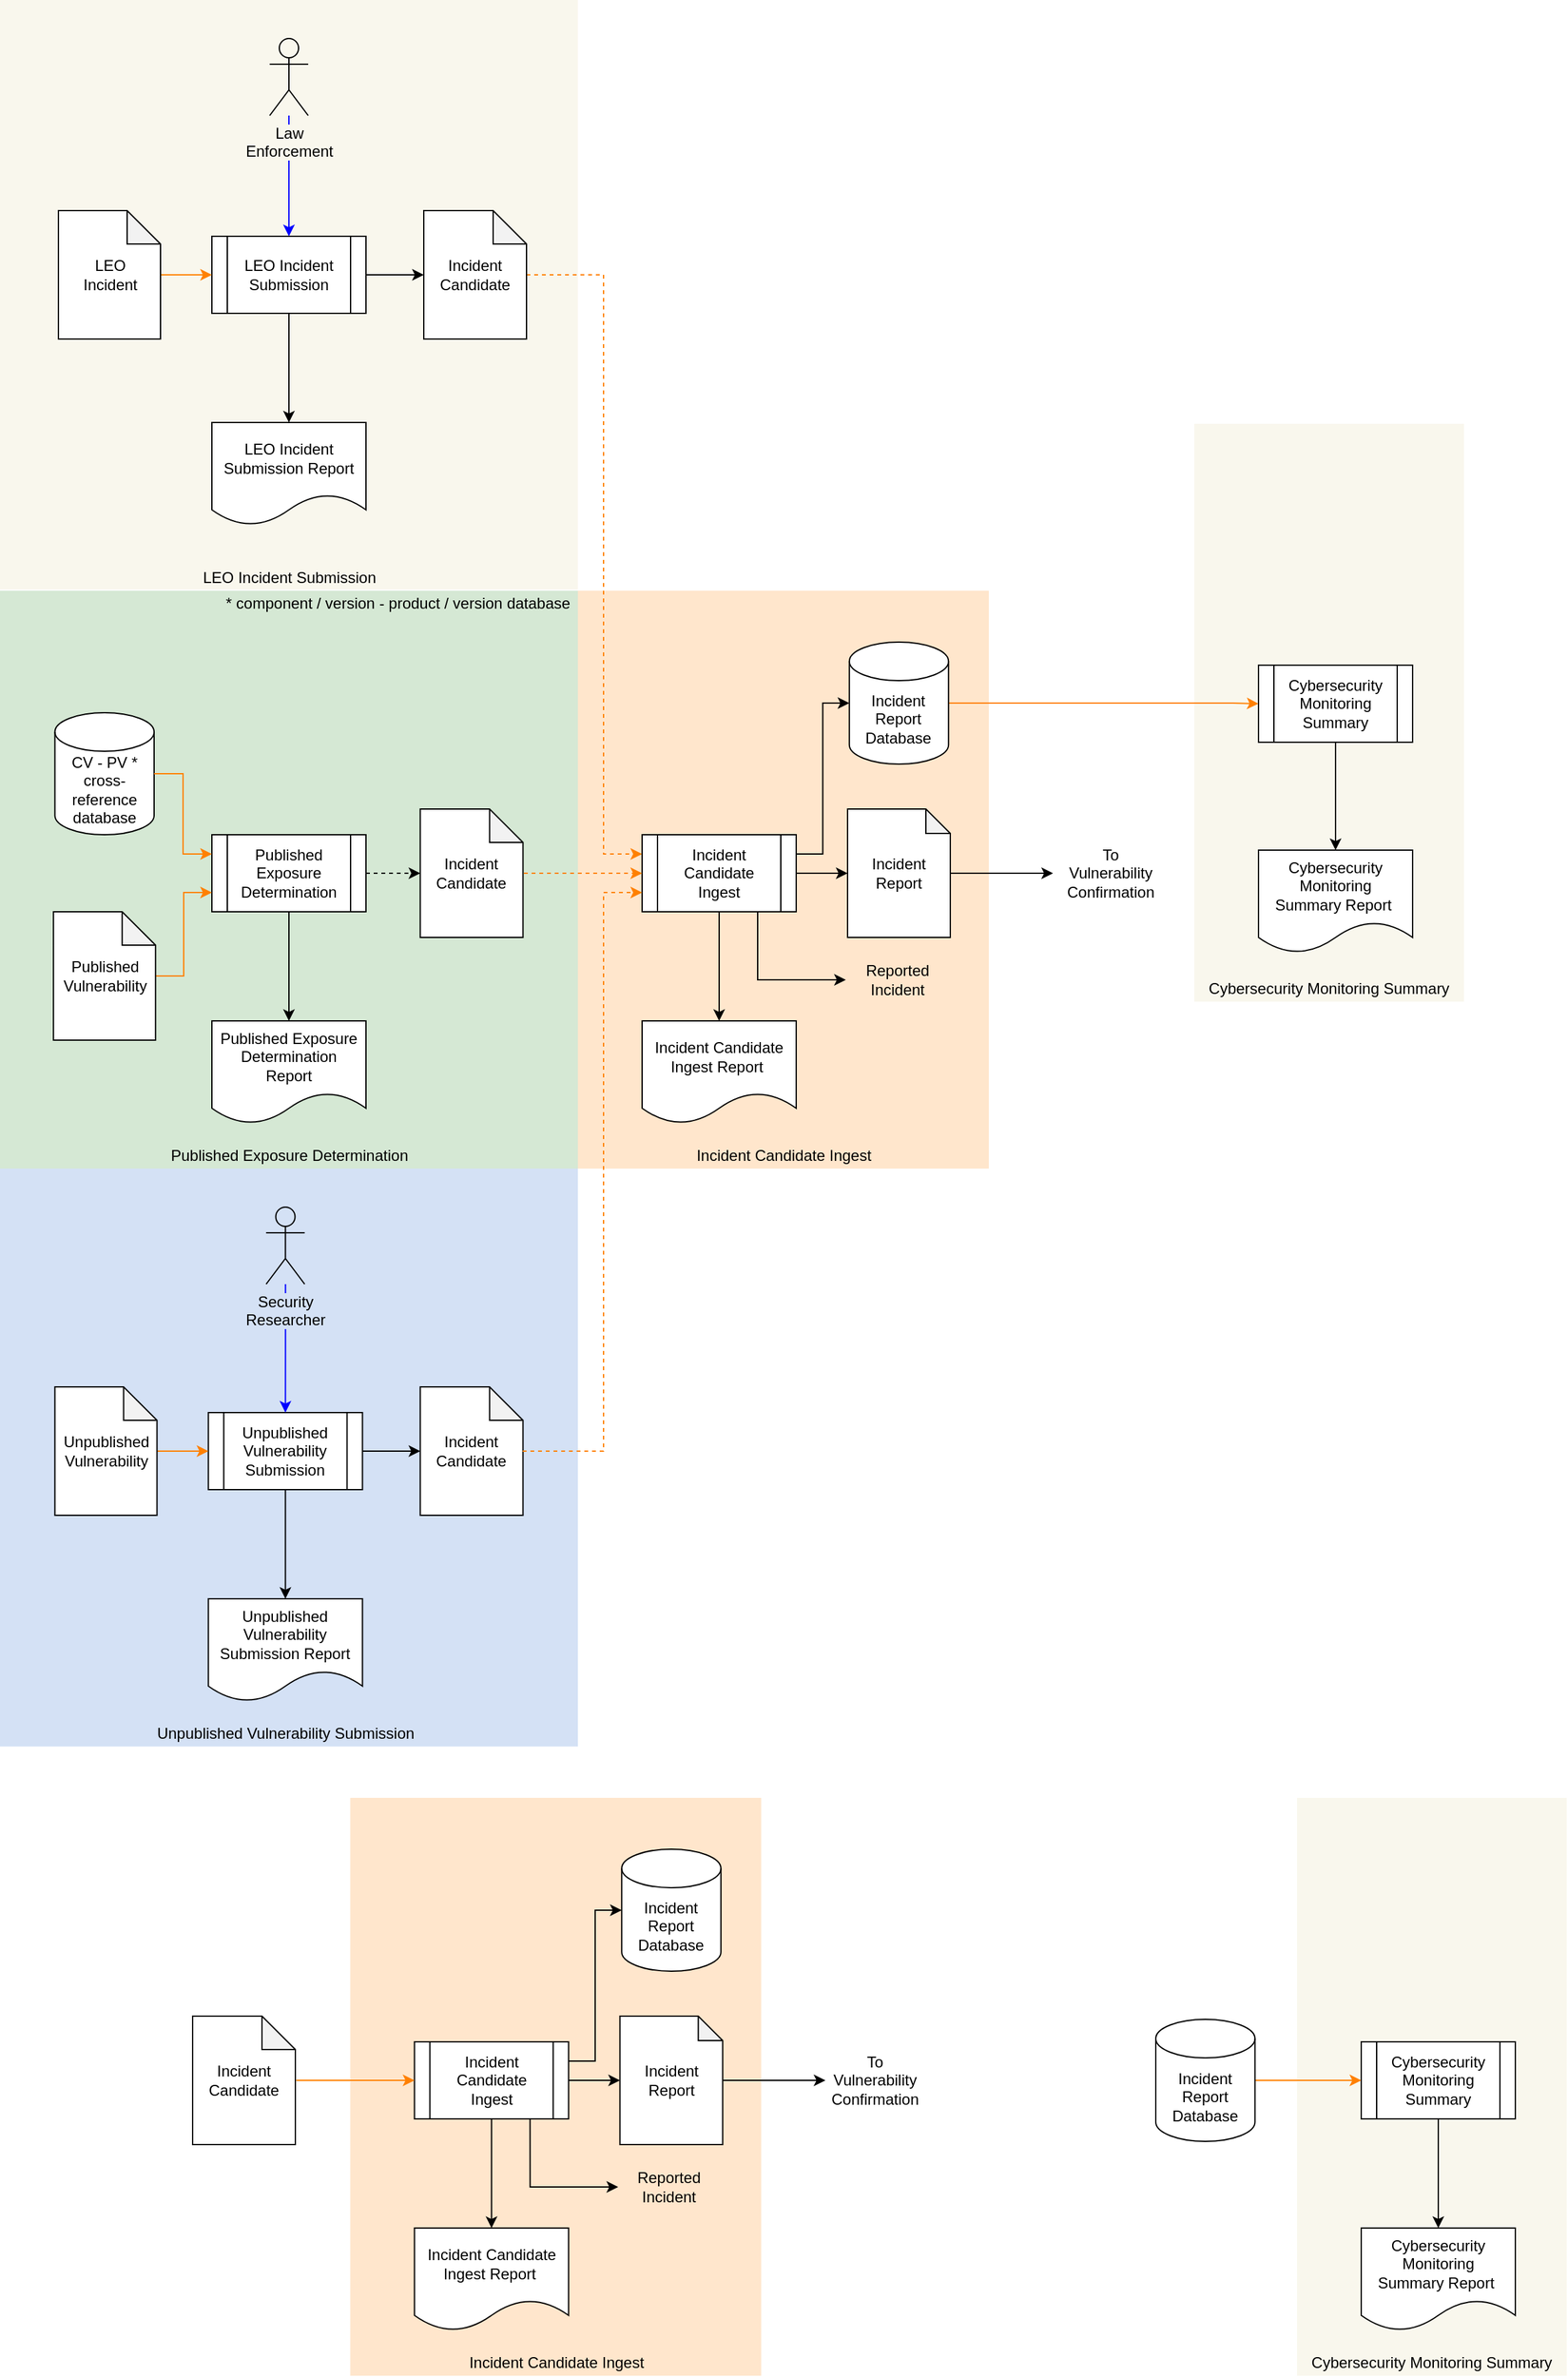 <mxfile version="16.5.1" type="device"><diagram id="C5RBs43oDa-KdzZeNtuy" name="Page-1"><mxGraphModel dx="2236" dy="1225" grid="1" gridSize="10" guides="1" tooltips="1" connect="1" arrows="1" fold="1" page="1" pageScale="1" pageWidth="827" pageHeight="1169" math="0" shadow="0"><root><mxCell id="WIyWlLk6GJQsqaUBKTNV-0"/><mxCell id="WIyWlLk6GJQsqaUBKTNV-1" parent="WIyWlLk6GJQsqaUBKTNV-0"/><mxCell id="wN83Spoh5uE3AaR1W7T5-43" value="" style="rounded=0;whiteSpace=wrap;html=1;strokeColor=none;fillColor=#FFE6CC;" parent="WIyWlLk6GJQsqaUBKTNV-1" vertex="1"><mxGeometry x="-280" y="550" width="320" height="450" as="geometry"/></mxCell><mxCell id="wN83Spoh5uE3AaR1W7T5-98" value="" style="rounded=0;whiteSpace=wrap;html=1;strokeColor=none;fillColor=#F9F7ED;" parent="WIyWlLk6GJQsqaUBKTNV-1" vertex="1"><mxGeometry x="-730" y="90" width="450" height="459" as="geometry"/></mxCell><mxCell id="wN83Spoh5uE3AaR1W7T5-67" value="" style="rounded=0;whiteSpace=wrap;html=1;strokeColor=none;fillColor=#D4E1F5;" parent="WIyWlLk6GJQsqaUBKTNV-1" vertex="1"><mxGeometry x="-730" y="1000" width="450" height="450" as="geometry"/></mxCell><mxCell id="wN83Spoh5uE3AaR1W7T5-24" value="" style="rounded=0;whiteSpace=wrap;html=1;strokeColor=none;fillColor=#F9F7ED;" parent="WIyWlLk6GJQsqaUBKTNV-1" vertex="1"><mxGeometry x="200" y="420" width="210" height="450" as="geometry"/></mxCell><mxCell id="wN83Spoh5uE3AaR1W7T5-15" value="" style="rounded=0;whiteSpace=wrap;html=1;fillColor=#D5E8D4;strokeColor=none;" parent="WIyWlLk6GJQsqaUBKTNV-1" vertex="1"><mxGeometry x="-730" y="550" width="450" height="450" as="geometry"/></mxCell><mxCell id="wN83Spoh5uE3AaR1W7T5-99" style="edgeStyle=orthogonalEdgeStyle;rounded=0;orthogonalLoop=1;jettySize=auto;html=1;entryX=0;entryY=0.25;entryDx=0;entryDy=0;strokeColor=#FF8000;dashed=1;" parent="WIyWlLk6GJQsqaUBKTNV-1" source="pf2Wbkb6V3aEikhFOSJb-10" target="6Zm5IRveUOEQ-voSjNhq-3" edge="1"><mxGeometry relative="1" as="geometry"><Array as="points"><mxPoint x="-260" y="304"/><mxPoint x="-260" y="755"/></Array></mxGeometry></mxCell><mxCell id="wN83Spoh5uE3AaR1W7T5-16" style="edgeStyle=orthogonalEdgeStyle;rounded=0;orthogonalLoop=1;jettySize=auto;html=1;exitX=1;exitY=0.5;exitDx=0;exitDy=0;entryX=0;entryY=0.5;entryDx=0;entryDy=0;entryPerimeter=0;" parent="WIyWlLk6GJQsqaUBKTNV-1" source="6Zm5IRveUOEQ-voSjNhq-3" target="wN83Spoh5uE3AaR1W7T5-14" edge="1"><mxGeometry relative="1" as="geometry"/></mxCell><mxCell id="wN83Spoh5uE3AaR1W7T5-23" style="edgeStyle=orthogonalEdgeStyle;rounded=0;orthogonalLoop=1;jettySize=auto;html=1;exitX=0.5;exitY=1;exitDx=0;exitDy=0;" parent="WIyWlLk6GJQsqaUBKTNV-1" source="6Zm5IRveUOEQ-voSjNhq-3" target="wN83Spoh5uE3AaR1W7T5-22" edge="1"><mxGeometry relative="1" as="geometry"/></mxCell><mxCell id="Hxy1QwuODyIl4K82jNZ6-29" style="edgeStyle=orthogonalEdgeStyle;rounded=0;orthogonalLoop=1;jettySize=auto;html=1;entryX=0;entryY=0.5;entryDx=0;entryDy=0;entryPerimeter=0;exitX=1;exitY=0.25;exitDx=0;exitDy=0;" parent="WIyWlLk6GJQsqaUBKTNV-1" source="6Zm5IRveUOEQ-voSjNhq-3" target="Hxy1QwuODyIl4K82jNZ6-28" edge="1"><mxGeometry relative="1" as="geometry"/></mxCell><mxCell id="Hxy1QwuODyIl4K82jNZ6-30" style="edgeStyle=orthogonalEdgeStyle;rounded=0;orthogonalLoop=1;jettySize=auto;html=1;exitX=0.75;exitY=1;exitDx=0;exitDy=0;entryX=0;entryY=0.5;entryDx=0;entryDy=0;" parent="WIyWlLk6GJQsqaUBKTNV-1" source="6Zm5IRveUOEQ-voSjNhq-3" target="AXCP_vRWOkf5SYs7HRFB-5" edge="1"><mxGeometry relative="1" as="geometry"/></mxCell><mxCell id="6Zm5IRveUOEQ-voSjNhq-3" value="Incident Candidate&lt;br&gt;Ingest" style="shape=process;whiteSpace=wrap;html=1;backgroundOutline=1;" parent="WIyWlLk6GJQsqaUBKTNV-1" vertex="1"><mxGeometry x="-230" y="740" width="120" height="60" as="geometry"/></mxCell><mxCell id="6Zm5IRveUOEQ-voSjNhq-8" value="Cybersecurity Monitoring Summary" style="text;html=1;strokeColor=none;fillColor=none;align=center;verticalAlign=middle;whiteSpace=wrap;rounded=0;" parent="WIyWlLk6GJQsqaUBKTNV-1" vertex="1"><mxGeometry x="200" y="850" width="210" height="20" as="geometry"/></mxCell><mxCell id="AFasW3N3rb-dnXRpqXTf-4" value="Published Exposure Determination" style="text;html=1;align=center;verticalAlign=middle;resizable=0;points=[];autosize=1;" parent="WIyWlLk6GJQsqaUBKTNV-1" vertex="1"><mxGeometry x="-605" y="980" width="200" height="20" as="geometry"/></mxCell><mxCell id="AFasW3N3rb-dnXRpqXTf-5" value="Unpublished Vulnerability Submission" style="text;html=1;align=center;verticalAlign=middle;resizable=0;points=[];autosize=1;" parent="WIyWlLk6GJQsqaUBKTNV-1" vertex="1"><mxGeometry x="-617.75" y="1430" width="220" height="20" as="geometry"/></mxCell><mxCell id="wN83Spoh5uE3AaR1W7T5-33" style="edgeStyle=orthogonalEdgeStyle;rounded=0;orthogonalLoop=1;jettySize=auto;html=1;" parent="WIyWlLk6GJQsqaUBKTNV-1" source="AFasW3N3rb-dnXRpqXTf-13" target="wN83Spoh5uE3AaR1W7T5-32" edge="1"><mxGeometry relative="1" as="geometry"/></mxCell><mxCell id="AFasW3N3rb-dnXRpqXTf-13" value="Cybersecurity Monitoring Summary" style="shape=process;whiteSpace=wrap;html=1;backgroundOutline=1;" parent="WIyWlLk6GJQsqaUBKTNV-1" vertex="1"><mxGeometry x="250" y="608" width="120" height="60" as="geometry"/></mxCell><mxCell id="fDY6oTUVb4eKqqhAtH-P-1" style="edgeStyle=orthogonalEdgeStyle;rounded=0;orthogonalLoop=1;jettySize=auto;html=1;entryX=0;entryY=0.5;entryDx=0;entryDy=0;strokeColor=#FF8000;exitX=1;exitY=0.5;exitDx=0;exitDy=0;exitPerimeter=0;" parent="WIyWlLk6GJQsqaUBKTNV-1" source="Hxy1QwuODyIl4K82jNZ6-28" target="AFasW3N3rb-dnXRpqXTf-13" edge="1"><mxGeometry relative="1" as="geometry"><Array as="points"><mxPoint x="230" y="638"/><mxPoint x="250" y="638"/></Array><mxPoint x="260" y="549" as="sourcePoint"/></mxGeometry></mxCell><mxCell id="Hxy1QwuODyIl4K82jNZ6-32" style="edgeStyle=orthogonalEdgeStyle;rounded=0;orthogonalLoop=1;jettySize=auto;html=1;entryX=0;entryY=0.5;entryDx=0;entryDy=0;" parent="WIyWlLk6GJQsqaUBKTNV-1" source="wN83Spoh5uE3AaR1W7T5-14" target="Hxy1QwuODyIl4K82jNZ6-31" edge="1"><mxGeometry relative="1" as="geometry"/></mxCell><mxCell id="wN83Spoh5uE3AaR1W7T5-14" value="Incident Report" style="shape=note;whiteSpace=wrap;html=1;backgroundOutline=1;darkOpacity=0.05;size=19;" parent="WIyWlLk6GJQsqaUBKTNV-1" vertex="1"><mxGeometry x="-70" y="720" width="80" height="100" as="geometry"/></mxCell><mxCell id="wN83Spoh5uE3AaR1W7T5-22" value="Incident Candidate Ingest Report&amp;nbsp;" style="shape=document;whiteSpace=wrap;html=1;boundedLbl=1;" parent="WIyWlLk6GJQsqaUBKTNV-1" vertex="1"><mxGeometry x="-230" y="885" width="120" height="80" as="geometry"/></mxCell><mxCell id="wN83Spoh5uE3AaR1W7T5-32" value="Cybersecurity Monitoring&lt;br&gt;Summary Report&amp;nbsp;" style="shape=document;whiteSpace=wrap;html=1;boundedLbl=1;" parent="WIyWlLk6GJQsqaUBKTNV-1" vertex="1"><mxGeometry x="250" y="752" width="120" height="80" as="geometry"/></mxCell><mxCell id="wN83Spoh5uE3AaR1W7T5-45" value="Incident Candidate Ingest" style="text;html=1;align=center;verticalAlign=middle;resizable=0;points=[];autosize=1;" parent="WIyWlLk6GJQsqaUBKTNV-1" vertex="1"><mxGeometry x="-195" y="980" width="150" height="20" as="geometry"/></mxCell><mxCell id="AXCP_vRWOkf5SYs7HRFB-8" style="edgeStyle=orthogonalEdgeStyle;rounded=0;orthogonalLoop=1;jettySize=auto;html=1;exitX=0.5;exitY=1;exitDx=0;exitDy=0;" parent="WIyWlLk6GJQsqaUBKTNV-1" source="wN83Spoh5uE3AaR1W7T5-111" target="AXCP_vRWOkf5SYs7HRFB-7" edge="1"><mxGeometry relative="1" as="geometry"><Array as="points"/></mxGeometry></mxCell><mxCell id="AXCP_vRWOkf5SYs7HRFB-17" style="edgeStyle=orthogonalEdgeStyle;rounded=0;orthogonalLoop=1;jettySize=auto;html=1;exitX=1;exitY=0.5;exitDx=0;exitDy=0;entryX=0;entryY=0.5;entryDx=0;entryDy=0;entryPerimeter=0;" parent="WIyWlLk6GJQsqaUBKTNV-1" source="wN83Spoh5uE3AaR1W7T5-111" target="pf2Wbkb6V3aEikhFOSJb-10" edge="1"><mxGeometry relative="1" as="geometry"/></mxCell><mxCell id="wN83Spoh5uE3AaR1W7T5-111" value="LEO Incident Submission" style="shape=process;whiteSpace=wrap;html=1;backgroundOutline=1;" parent="WIyWlLk6GJQsqaUBKTNV-1" vertex="1"><mxGeometry x="-565" y="274" width="120" height="60" as="geometry"/></mxCell><mxCell id="wN83Spoh5uE3AaR1W7T5-112" value="LEO Incident Submission" style="text;html=1;align=center;verticalAlign=middle;resizable=0;points=[];autosize=1;" parent="WIyWlLk6GJQsqaUBKTNV-1" vertex="1"><mxGeometry x="-580" y="530" width="150" height="20" as="geometry"/></mxCell><mxCell id="AXCP_vRWOkf5SYs7HRFB-3" style="edgeStyle=orthogonalEdgeStyle;rounded=0;orthogonalLoop=1;jettySize=auto;html=1;entryX=0;entryY=0.5;entryDx=0;entryDy=0;strokeColor=#FF8000;" parent="WIyWlLk6GJQsqaUBKTNV-1" source="AXCP_vRWOkf5SYs7HRFB-2" target="wN83Spoh5uE3AaR1W7T5-111" edge="1"><mxGeometry relative="1" as="geometry"/></mxCell><mxCell id="AXCP_vRWOkf5SYs7HRFB-2" value="LEO&lt;br&gt;Incident" style="shape=note;whiteSpace=wrap;html=1;backgroundOutline=1;darkOpacity=0.05;size=26;" parent="WIyWlLk6GJQsqaUBKTNV-1" vertex="1"><mxGeometry x="-684.5" y="254" width="79.5" height="100" as="geometry"/></mxCell><mxCell id="AXCP_vRWOkf5SYs7HRFB-5" value="Reported&lt;br&gt;Incident" style="text;html=1;fillColor=none;align=center;verticalAlign=middle;whiteSpace=wrap;rounded=0;" parent="WIyWlLk6GJQsqaUBKTNV-1" vertex="1"><mxGeometry x="-71.37" y="830" width="80" height="46" as="geometry"/></mxCell><mxCell id="AXCP_vRWOkf5SYs7HRFB-7" value="LEO Incident Submission Report" style="shape=document;whiteSpace=wrap;html=1;boundedLbl=1;" parent="WIyWlLk6GJQsqaUBKTNV-1" vertex="1"><mxGeometry x="-565" y="419" width="120" height="80" as="geometry"/></mxCell><mxCell id="pf2Wbkb6V3aEikhFOSJb-10" value="Incident Candidate" style="shape=note;whiteSpace=wrap;html=1;backgroundOutline=1;darkOpacity=0.05;size=26;" parent="WIyWlLk6GJQsqaUBKTNV-1" vertex="1"><mxGeometry x="-400" y="254" width="80" height="100" as="geometry"/></mxCell><mxCell id="IPxfnIjCZiYCJYjC7kOt-23" style="edgeStyle=orthogonalEdgeStyle;rounded=0;orthogonalLoop=1;jettySize=auto;html=1;strokeColor=#0000FF;entryX=0.5;entryY=0;entryDx=0;entryDy=0;" parent="WIyWlLk6GJQsqaUBKTNV-1" source="IPxfnIjCZiYCJYjC7kOt-8" target="wN83Spoh5uE3AaR1W7T5-111" edge="1"><mxGeometry relative="1" as="geometry"><Array as="points"><mxPoint x="-505" y="230"/><mxPoint x="-505" y="230"/></Array></mxGeometry></mxCell><mxCell id="IPxfnIjCZiYCJYjC7kOt-8" value="&lt;span style=&quot;background-color: rgb(249 , 247 , 237)&quot;&gt;Law&lt;br&gt;Enforcement&lt;/span&gt;" style="shape=umlActor;verticalLabelPosition=bottom;verticalAlign=top;html=1;outlineConnect=0;fillColor=none;" parent="WIyWlLk6GJQsqaUBKTNV-1" vertex="1"><mxGeometry x="-520" y="120" width="30" height="60" as="geometry"/></mxCell><mxCell id="Hxy1QwuODyIl4K82jNZ6-2" style="edgeStyle=orthogonalEdgeStyle;rounded=0;orthogonalLoop=1;jettySize=auto;html=1;exitX=0.5;exitY=1;exitDx=0;exitDy=0;" parent="WIyWlLk6GJQsqaUBKTNV-1" source="Hxy1QwuODyIl4K82jNZ6-4" target="Hxy1QwuODyIl4K82jNZ6-7" edge="1"><mxGeometry relative="1" as="geometry"><Array as="points"/></mxGeometry></mxCell><mxCell id="Hxy1QwuODyIl4K82jNZ6-3" style="edgeStyle=orthogonalEdgeStyle;rounded=0;orthogonalLoop=1;jettySize=auto;html=1;exitX=1;exitY=0.5;exitDx=0;exitDy=0;entryX=0;entryY=0.5;entryDx=0;entryDy=0;entryPerimeter=0;dashed=1;" parent="WIyWlLk6GJQsqaUBKTNV-1" source="Hxy1QwuODyIl4K82jNZ6-4" target="Hxy1QwuODyIl4K82jNZ6-8" edge="1"><mxGeometry relative="1" as="geometry"/></mxCell><mxCell id="Hxy1QwuODyIl4K82jNZ6-4" value="Published Exposure Determination" style="shape=process;whiteSpace=wrap;html=1;backgroundOutline=1;" parent="WIyWlLk6GJQsqaUBKTNV-1" vertex="1"><mxGeometry x="-565" y="740" width="120" height="60" as="geometry"/></mxCell><mxCell id="Hxy1QwuODyIl4K82jNZ6-5" style="edgeStyle=orthogonalEdgeStyle;rounded=0;orthogonalLoop=1;jettySize=auto;html=1;entryX=0;entryY=0.75;entryDx=0;entryDy=0;strokeColor=#FF8000;" parent="WIyWlLk6GJQsqaUBKTNV-1" source="Hxy1QwuODyIl4K82jNZ6-6" target="Hxy1QwuODyIl4K82jNZ6-4" edge="1"><mxGeometry relative="1" as="geometry"/></mxCell><mxCell id="Hxy1QwuODyIl4K82jNZ6-6" value="Published Vulnerability" style="shape=note;whiteSpace=wrap;html=1;backgroundOutline=1;darkOpacity=0.05;size=26;" parent="WIyWlLk6GJQsqaUBKTNV-1" vertex="1"><mxGeometry x="-688.37" y="800" width="79.5" height="100" as="geometry"/></mxCell><mxCell id="Hxy1QwuODyIl4K82jNZ6-7" value="Published Exposure Determination&lt;br&gt;Report" style="shape=document;whiteSpace=wrap;html=1;boundedLbl=1;" parent="WIyWlLk6GJQsqaUBKTNV-1" vertex="1"><mxGeometry x="-565" y="885" width="120" height="80" as="geometry"/></mxCell><mxCell id="Hxy1QwuODyIl4K82jNZ6-8" value="Incident Candidate" style="shape=note;whiteSpace=wrap;html=1;backgroundOutline=1;darkOpacity=0.05;size=26;" parent="WIyWlLk6GJQsqaUBKTNV-1" vertex="1"><mxGeometry x="-402.75" y="720" width="80" height="100" as="geometry"/></mxCell><mxCell id="Hxy1QwuODyIl4K82jNZ6-9" style="edgeStyle=orthogonalEdgeStyle;rounded=0;orthogonalLoop=1;jettySize=auto;html=1;entryX=0;entryY=0.5;entryDx=0;entryDy=0;strokeColor=#FF8000;dashed=1;exitX=1.009;exitY=0.5;exitDx=0;exitDy=0;exitPerimeter=0;" parent="WIyWlLk6GJQsqaUBKTNV-1" source="Hxy1QwuODyIl4K82jNZ6-8" target="6Zm5IRveUOEQ-voSjNhq-3" edge="1"><mxGeometry relative="1" as="geometry"><mxPoint x="-310" y="269" as="sourcePoint"/><mxPoint x="-135" y="765" as="targetPoint"/></mxGeometry></mxCell><mxCell id="Hxy1QwuODyIl4K82jNZ6-10" value="CV - PV * cross-reference database" style="shape=cylinder3;whiteSpace=wrap;html=1;boundedLbl=1;backgroundOutline=1;size=15;" parent="WIyWlLk6GJQsqaUBKTNV-1" vertex="1"><mxGeometry x="-687.24" y="645" width="77.25" height="95" as="geometry"/></mxCell><mxCell id="Hxy1QwuODyIl4K82jNZ6-13" style="edgeStyle=orthogonalEdgeStyle;rounded=0;orthogonalLoop=1;jettySize=auto;html=1;strokeColor=#FF8000;exitX=1;exitY=0.5;exitDx=0;exitDy=0;exitPerimeter=0;entryX=0;entryY=0.25;entryDx=0;entryDy=0;" parent="WIyWlLk6GJQsqaUBKTNV-1" source="Hxy1QwuODyIl4K82jNZ6-10" target="Hxy1QwuODyIl4K82jNZ6-4" edge="1"><mxGeometry relative="1" as="geometry"><mxPoint x="-598.87" y="922.5" as="sourcePoint"/><mxPoint x="-557.75" y="795" as="targetPoint"/><Array as="points"/></mxGeometry></mxCell><mxCell id="Hxy1QwuODyIl4K82jNZ6-15" style="edgeStyle=orthogonalEdgeStyle;rounded=0;orthogonalLoop=1;jettySize=auto;html=1;exitX=0.5;exitY=1;exitDx=0;exitDy=0;" parent="WIyWlLk6GJQsqaUBKTNV-1" source="Hxy1QwuODyIl4K82jNZ6-17" target="Hxy1QwuODyIl4K82jNZ6-20" edge="1"><mxGeometry relative="1" as="geometry"><Array as="points"/></mxGeometry></mxCell><mxCell id="Hxy1QwuODyIl4K82jNZ6-16" style="edgeStyle=orthogonalEdgeStyle;rounded=0;orthogonalLoop=1;jettySize=auto;html=1;exitX=1;exitY=0.5;exitDx=0;exitDy=0;entryX=0;entryY=0.5;entryDx=0;entryDy=0;entryPerimeter=0;" parent="WIyWlLk6GJQsqaUBKTNV-1" source="Hxy1QwuODyIl4K82jNZ6-17" target="Hxy1QwuODyIl4K82jNZ6-21" edge="1"><mxGeometry relative="1" as="geometry"/></mxCell><mxCell id="Hxy1QwuODyIl4K82jNZ6-17" value="Unpublished Vulnerability Submission" style="shape=process;whiteSpace=wrap;html=1;backgroundOutline=1;" parent="WIyWlLk6GJQsqaUBKTNV-1" vertex="1"><mxGeometry x="-567.75" y="1190" width="120" height="60" as="geometry"/></mxCell><mxCell id="Hxy1QwuODyIl4K82jNZ6-18" style="edgeStyle=orthogonalEdgeStyle;rounded=0;orthogonalLoop=1;jettySize=auto;html=1;entryX=0;entryY=0.5;entryDx=0;entryDy=0;strokeColor=#FF8000;" parent="WIyWlLk6GJQsqaUBKTNV-1" source="Hxy1QwuODyIl4K82jNZ6-19" target="Hxy1QwuODyIl4K82jNZ6-17" edge="1"><mxGeometry relative="1" as="geometry"/></mxCell><mxCell id="Hxy1QwuODyIl4K82jNZ6-19" value="Unpublished Vulnerability" style="shape=note;whiteSpace=wrap;html=1;backgroundOutline=1;darkOpacity=0.05;size=26;" parent="WIyWlLk6GJQsqaUBKTNV-1" vertex="1"><mxGeometry x="-687.25" y="1170" width="79.5" height="100" as="geometry"/></mxCell><mxCell id="Hxy1QwuODyIl4K82jNZ6-20" value="Unpublished Vulnerability Submission Report" style="shape=document;whiteSpace=wrap;html=1;boundedLbl=1;" parent="WIyWlLk6GJQsqaUBKTNV-1" vertex="1"><mxGeometry x="-567.75" y="1335" width="120" height="80" as="geometry"/></mxCell><mxCell id="Hxy1QwuODyIl4K82jNZ6-21" value="Incident Candidate" style="shape=note;whiteSpace=wrap;html=1;backgroundOutline=1;darkOpacity=0.05;size=26;" parent="WIyWlLk6GJQsqaUBKTNV-1" vertex="1"><mxGeometry x="-402.75" y="1170" width="80" height="100" as="geometry"/></mxCell><mxCell id="Hxy1QwuODyIl4K82jNZ6-22" style="edgeStyle=orthogonalEdgeStyle;rounded=0;orthogonalLoop=1;jettySize=auto;html=1;strokeColor=#0000FF;entryX=0.5;entryY=0;entryDx=0;entryDy=0;" parent="WIyWlLk6GJQsqaUBKTNV-1" source="Hxy1QwuODyIl4K82jNZ6-1" target="Hxy1QwuODyIl4K82jNZ6-17" edge="1"><mxGeometry relative="1" as="geometry"><Array as="points"><mxPoint x="-508" y="1140"/><mxPoint x="-508" y="1140"/></Array><mxPoint x="-390" y="1030" as="sourcePoint"/><mxPoint x="-390" y="1124" as="targetPoint"/></mxGeometry></mxCell><mxCell id="Hxy1QwuODyIl4K82jNZ6-1" value="&lt;span style=&quot;background-color: rgb(212 , 225 , 245)&quot;&gt;Security&lt;br&gt;Researcher&lt;/span&gt;" style="shape=umlActor;verticalLabelPosition=bottom;verticalAlign=top;html=1;outlineConnect=0;fillColor=none;" parent="WIyWlLk6GJQsqaUBKTNV-1" vertex="1"><mxGeometry x="-522.75" y="1030" width="30" height="60" as="geometry"/></mxCell><mxCell id="Hxy1QwuODyIl4K82jNZ6-27" style="edgeStyle=orthogonalEdgeStyle;rounded=0;orthogonalLoop=1;jettySize=auto;html=1;entryX=0;entryY=0.75;entryDx=0;entryDy=0;strokeColor=#FF8000;dashed=1;exitX=0.997;exitY=0.5;exitDx=0;exitDy=0;exitPerimeter=0;" parent="WIyWlLk6GJQsqaUBKTNV-1" source="Hxy1QwuODyIl4K82jNZ6-21" target="6Zm5IRveUOEQ-voSjNhq-3" edge="1"><mxGeometry relative="1" as="geometry"><mxPoint x="-310" y="314" as="sourcePoint"/><mxPoint x="-135" y="810" as="targetPoint"/><Array as="points"><mxPoint x="-260" y="1220"/><mxPoint x="-260" y="785"/></Array></mxGeometry></mxCell><mxCell id="Hxy1QwuODyIl4K82jNZ6-28" value="Incident Report Database" style="shape=cylinder3;whiteSpace=wrap;html=1;boundedLbl=1;backgroundOutline=1;size=15;" parent="WIyWlLk6GJQsqaUBKTNV-1" vertex="1"><mxGeometry x="-68.62" y="590" width="77.25" height="95" as="geometry"/></mxCell><mxCell id="Hxy1QwuODyIl4K82jNZ6-31" value="To&lt;br&gt;Vulnerability&lt;br&gt;Confirmation" style="text;html=1;strokeColor=none;fillColor=none;align=center;verticalAlign=middle;whiteSpace=wrap;rounded=0;" parent="WIyWlLk6GJQsqaUBKTNV-1" vertex="1"><mxGeometry x="90" y="745" width="90" height="50" as="geometry"/></mxCell><mxCell id="Hxy1QwuODyIl4K82jNZ6-33" value="" style="rounded=0;whiteSpace=wrap;html=1;strokeColor=none;fillColor=#F9F7ED;" parent="WIyWlLk6GJQsqaUBKTNV-1" vertex="1"><mxGeometry x="280" y="1490" width="210" height="450" as="geometry"/></mxCell><mxCell id="Hxy1QwuODyIl4K82jNZ6-34" value="Cybersecurity Monitoring Summary" style="text;html=1;strokeColor=none;fillColor=none;align=center;verticalAlign=middle;whiteSpace=wrap;rounded=0;" parent="WIyWlLk6GJQsqaUBKTNV-1" vertex="1"><mxGeometry x="280" y="1920" width="210" height="20" as="geometry"/></mxCell><mxCell id="Hxy1QwuODyIl4K82jNZ6-35" style="edgeStyle=orthogonalEdgeStyle;rounded=0;orthogonalLoop=1;jettySize=auto;html=1;" parent="WIyWlLk6GJQsqaUBKTNV-1" source="Hxy1QwuODyIl4K82jNZ6-36" target="Hxy1QwuODyIl4K82jNZ6-40" edge="1"><mxGeometry relative="1" as="geometry"/></mxCell><mxCell id="Hxy1QwuODyIl4K82jNZ6-36" value="Cybersecurity Monitoring Summary" style="shape=process;whiteSpace=wrap;html=1;backgroundOutline=1;" parent="WIyWlLk6GJQsqaUBKTNV-1" vertex="1"><mxGeometry x="330" y="1680" width="120" height="60" as="geometry"/></mxCell><mxCell id="Hxy1QwuODyIl4K82jNZ6-37" style="edgeStyle=orthogonalEdgeStyle;rounded=0;orthogonalLoop=1;jettySize=auto;html=1;entryX=0;entryY=0.5;entryDx=0;entryDy=0;strokeColor=#FF8000;exitX=1;exitY=0.5;exitDx=0;exitDy=0;exitPerimeter=0;" parent="WIyWlLk6GJQsqaUBKTNV-1" source="Hxy1QwuODyIl4K82jNZ6-42" target="Hxy1QwuODyIl4K82jNZ6-36" edge="1"><mxGeometry relative="1" as="geometry"><Array as="points"><mxPoint x="290" y="1710"/><mxPoint x="290" y="1710"/></Array><mxPoint x="260" y="1489" as="sourcePoint"/></mxGeometry></mxCell><mxCell id="Hxy1QwuODyIl4K82jNZ6-40" value="Cybersecurity Monitoring&lt;br&gt;Summary Report&amp;nbsp;" style="shape=document;whiteSpace=wrap;html=1;boundedLbl=1;" parent="WIyWlLk6GJQsqaUBKTNV-1" vertex="1"><mxGeometry x="330" y="1825" width="120" height="80" as="geometry"/></mxCell><mxCell id="Hxy1QwuODyIl4K82jNZ6-42" value="Incident Report Database" style="shape=cylinder3;whiteSpace=wrap;html=1;boundedLbl=1;backgroundOutline=1;size=15;" parent="WIyWlLk6GJQsqaUBKTNV-1" vertex="1"><mxGeometry x="170" y="1662.5" width="77.25" height="95" as="geometry"/></mxCell><mxCell id="Hxy1QwuODyIl4K82jNZ6-44" value="" style="rounded=0;whiteSpace=wrap;html=1;strokeColor=none;fillColor=#FFE6CC;" parent="WIyWlLk6GJQsqaUBKTNV-1" vertex="1"><mxGeometry x="-457.25" y="1490" width="320" height="450" as="geometry"/></mxCell><mxCell id="Hxy1QwuODyIl4K82jNZ6-45" style="edgeStyle=orthogonalEdgeStyle;rounded=0;orthogonalLoop=1;jettySize=auto;html=1;exitX=1;exitY=0.5;exitDx=0;exitDy=0;entryX=0;entryY=0.5;entryDx=0;entryDy=0;entryPerimeter=0;" parent="WIyWlLk6GJQsqaUBKTNV-1" source="Hxy1QwuODyIl4K82jNZ6-49" target="Hxy1QwuODyIl4K82jNZ6-50" edge="1"><mxGeometry relative="1" as="geometry"/></mxCell><mxCell id="Hxy1QwuODyIl4K82jNZ6-46" style="edgeStyle=orthogonalEdgeStyle;rounded=0;orthogonalLoop=1;jettySize=auto;html=1;exitX=0.5;exitY=1;exitDx=0;exitDy=0;" parent="WIyWlLk6GJQsqaUBKTNV-1" source="Hxy1QwuODyIl4K82jNZ6-49" target="Hxy1QwuODyIl4K82jNZ6-51" edge="1"><mxGeometry relative="1" as="geometry"/></mxCell><mxCell id="Hxy1QwuODyIl4K82jNZ6-47" style="edgeStyle=orthogonalEdgeStyle;rounded=0;orthogonalLoop=1;jettySize=auto;html=1;entryX=0;entryY=0.5;entryDx=0;entryDy=0;entryPerimeter=0;exitX=1;exitY=0.25;exitDx=0;exitDy=0;" parent="WIyWlLk6GJQsqaUBKTNV-1" source="Hxy1QwuODyIl4K82jNZ6-49" target="Hxy1QwuODyIl4K82jNZ6-56" edge="1"><mxGeometry relative="1" as="geometry"/></mxCell><mxCell id="Hxy1QwuODyIl4K82jNZ6-48" style="edgeStyle=orthogonalEdgeStyle;rounded=0;orthogonalLoop=1;jettySize=auto;html=1;exitX=0.75;exitY=1;exitDx=0;exitDy=0;entryX=0;entryY=0.5;entryDx=0;entryDy=0;" parent="WIyWlLk6GJQsqaUBKTNV-1" source="Hxy1QwuODyIl4K82jNZ6-49" target="Hxy1QwuODyIl4K82jNZ6-53" edge="1"><mxGeometry relative="1" as="geometry"/></mxCell><mxCell id="Hxy1QwuODyIl4K82jNZ6-49" value="Incident Candidate&lt;br&gt;Ingest" style="shape=process;whiteSpace=wrap;html=1;backgroundOutline=1;" parent="WIyWlLk6GJQsqaUBKTNV-1" vertex="1"><mxGeometry x="-407.25" y="1680" width="120" height="60" as="geometry"/></mxCell><mxCell id="Hxy1QwuODyIl4K82jNZ6-59" style="edgeStyle=orthogonalEdgeStyle;rounded=0;orthogonalLoop=1;jettySize=auto;html=1;entryX=0;entryY=0.5;entryDx=0;entryDy=0;" parent="WIyWlLk6GJQsqaUBKTNV-1" source="Hxy1QwuODyIl4K82jNZ6-50" target="Hxy1QwuODyIl4K82jNZ6-58" edge="1"><mxGeometry relative="1" as="geometry"/></mxCell><mxCell id="Hxy1QwuODyIl4K82jNZ6-50" value="Incident Report" style="shape=note;whiteSpace=wrap;html=1;backgroundOutline=1;darkOpacity=0.05;size=19;" parent="WIyWlLk6GJQsqaUBKTNV-1" vertex="1"><mxGeometry x="-247.25" y="1660" width="80" height="100" as="geometry"/></mxCell><mxCell id="Hxy1QwuODyIl4K82jNZ6-51" value="Incident Candidate Ingest Report&amp;nbsp;" style="shape=document;whiteSpace=wrap;html=1;boundedLbl=1;" parent="WIyWlLk6GJQsqaUBKTNV-1" vertex="1"><mxGeometry x="-407.25" y="1825" width="120" height="80" as="geometry"/></mxCell><mxCell id="Hxy1QwuODyIl4K82jNZ6-52" value="Incident Candidate Ingest" style="text;html=1;align=center;verticalAlign=middle;resizable=0;points=[];autosize=1;" parent="WIyWlLk6GJQsqaUBKTNV-1" vertex="1"><mxGeometry x="-372.25" y="1920" width="150" height="20" as="geometry"/></mxCell><mxCell id="Hxy1QwuODyIl4K82jNZ6-53" value="Reported&lt;br&gt;Incident" style="text;html=1;fillColor=none;align=center;verticalAlign=middle;whiteSpace=wrap;rounded=0;" parent="WIyWlLk6GJQsqaUBKTNV-1" vertex="1"><mxGeometry x="-248.62" y="1770" width="80" height="46" as="geometry"/></mxCell><mxCell id="Hxy1QwuODyIl4K82jNZ6-54" value="Incident Candidate" style="shape=note;whiteSpace=wrap;html=1;backgroundOutline=1;darkOpacity=0.05;size=26;" parent="WIyWlLk6GJQsqaUBKTNV-1" vertex="1"><mxGeometry x="-580" y="1660" width="80" height="100" as="geometry"/></mxCell><mxCell id="Hxy1QwuODyIl4K82jNZ6-55" style="edgeStyle=orthogonalEdgeStyle;rounded=0;orthogonalLoop=1;jettySize=auto;html=1;entryX=0;entryY=0.5;entryDx=0;entryDy=0;strokeColor=#FF8000;exitX=1.009;exitY=0.5;exitDx=0;exitDy=0;exitPerimeter=0;" parent="WIyWlLk6GJQsqaUBKTNV-1" source="Hxy1QwuODyIl4K82jNZ6-54" target="Hxy1QwuODyIl4K82jNZ6-49" edge="1"><mxGeometry relative="1" as="geometry"><mxPoint x="-487.25" y="1209" as="sourcePoint"/><mxPoint x="-312.25" y="1705" as="targetPoint"/></mxGeometry></mxCell><mxCell id="Hxy1QwuODyIl4K82jNZ6-56" value="Incident Report Database" style="shape=cylinder3;whiteSpace=wrap;html=1;boundedLbl=1;backgroundOutline=1;size=15;" parent="WIyWlLk6GJQsqaUBKTNV-1" vertex="1"><mxGeometry x="-245.87" y="1530" width="77.25" height="95" as="geometry"/></mxCell><mxCell id="Hxy1QwuODyIl4K82jNZ6-58" value="To&lt;br&gt;Vulnerability&lt;br&gt;Confirmation" style="text;html=1;strokeColor=none;fillColor=none;align=center;verticalAlign=middle;whiteSpace=wrap;rounded=0;" parent="WIyWlLk6GJQsqaUBKTNV-1" vertex="1"><mxGeometry x="-87.25" y="1685" width="77.25" height="50" as="geometry"/></mxCell><mxCell id="ACwx5Uyd8gHW-nlY6IZ_-0" value="* component / version - product / version database" style="text;html=1;strokeColor=none;fillColor=none;align=center;verticalAlign=middle;whiteSpace=wrap;rounded=0;" vertex="1" parent="WIyWlLk6GJQsqaUBKTNV-1"><mxGeometry x="-560" y="550" width="280" height="20" as="geometry"/></mxCell></root></mxGraphModel></diagram></mxfile>